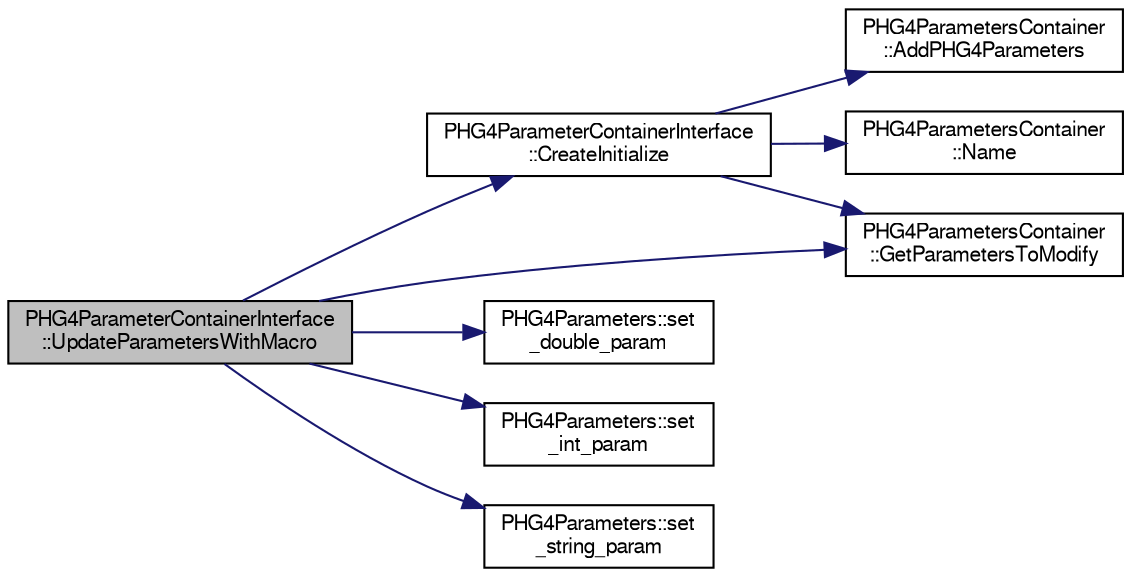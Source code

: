 digraph "PHG4ParameterContainerInterface::UpdateParametersWithMacro"
{
  bgcolor="transparent";
  edge [fontname="FreeSans",fontsize="10",labelfontname="FreeSans",labelfontsize="10"];
  node [fontname="FreeSans",fontsize="10",shape=record];
  rankdir="LR";
  Node1 [label="PHG4ParameterContainerInterface\l::UpdateParametersWithMacro",height=0.2,width=0.4,color="black", fillcolor="grey75", style="filled" fontcolor="black"];
  Node1 -> Node2 [color="midnightblue",fontsize="10",style="solid",fontname="FreeSans"];
  Node2 [label="PHG4ParameterContainerInterface\l::CreateInitialize",height=0.2,width=0.4,color="black",URL="$d4/d69/classPHG4ParameterContainerInterface.html#a0553a355ae2d94250f4383fc54c88c18"];
  Node2 -> Node3 [color="midnightblue",fontsize="10",style="solid",fontname="FreeSans"];
  Node3 [label="PHG4ParametersContainer\l::AddPHG4Parameters",height=0.2,width=0.4,color="black",URL="$d5/d5f/classPHG4ParametersContainer.html#a4a75fbc12b4219993210c82c1fb4f165"];
  Node2 -> Node4 [color="midnightblue",fontsize="10",style="solid",fontname="FreeSans"];
  Node4 [label="PHG4ParametersContainer\l::GetParametersToModify",height=0.2,width=0.4,color="black",URL="$d5/d5f/classPHG4ParametersContainer.html#ad8e3be7b9f2dfbeda9b7fa524e6e637d"];
  Node2 -> Node5 [color="midnightblue",fontsize="10",style="solid",fontname="FreeSans"];
  Node5 [label="PHG4ParametersContainer\l::Name",height=0.2,width=0.4,color="black",URL="$d5/d5f/classPHG4ParametersContainer.html#a8d85fde2c957047fc5eccf45df464efb"];
  Node1 -> Node4 [color="midnightblue",fontsize="10",style="solid",fontname="FreeSans"];
  Node1 -> Node6 [color="midnightblue",fontsize="10",style="solid",fontname="FreeSans"];
  Node6 [label="PHG4Parameters::set\l_double_param",height=0.2,width=0.4,color="black",URL="$da/d29/classPHG4Parameters.html#a40d8acd8a8c5475928d5b5dacf38f583"];
  Node1 -> Node7 [color="midnightblue",fontsize="10",style="solid",fontname="FreeSans"];
  Node7 [label="PHG4Parameters::set\l_int_param",height=0.2,width=0.4,color="black",URL="$da/d29/classPHG4Parameters.html#a6d831f6d8c5f18dcbbf66236e973dd1f"];
  Node1 -> Node8 [color="midnightblue",fontsize="10",style="solid",fontname="FreeSans"];
  Node8 [label="PHG4Parameters::set\l_string_param",height=0.2,width=0.4,color="black",URL="$da/d29/classPHG4Parameters.html#ac0ae53e353d265af89ecb5ef10d9da3e"];
}
